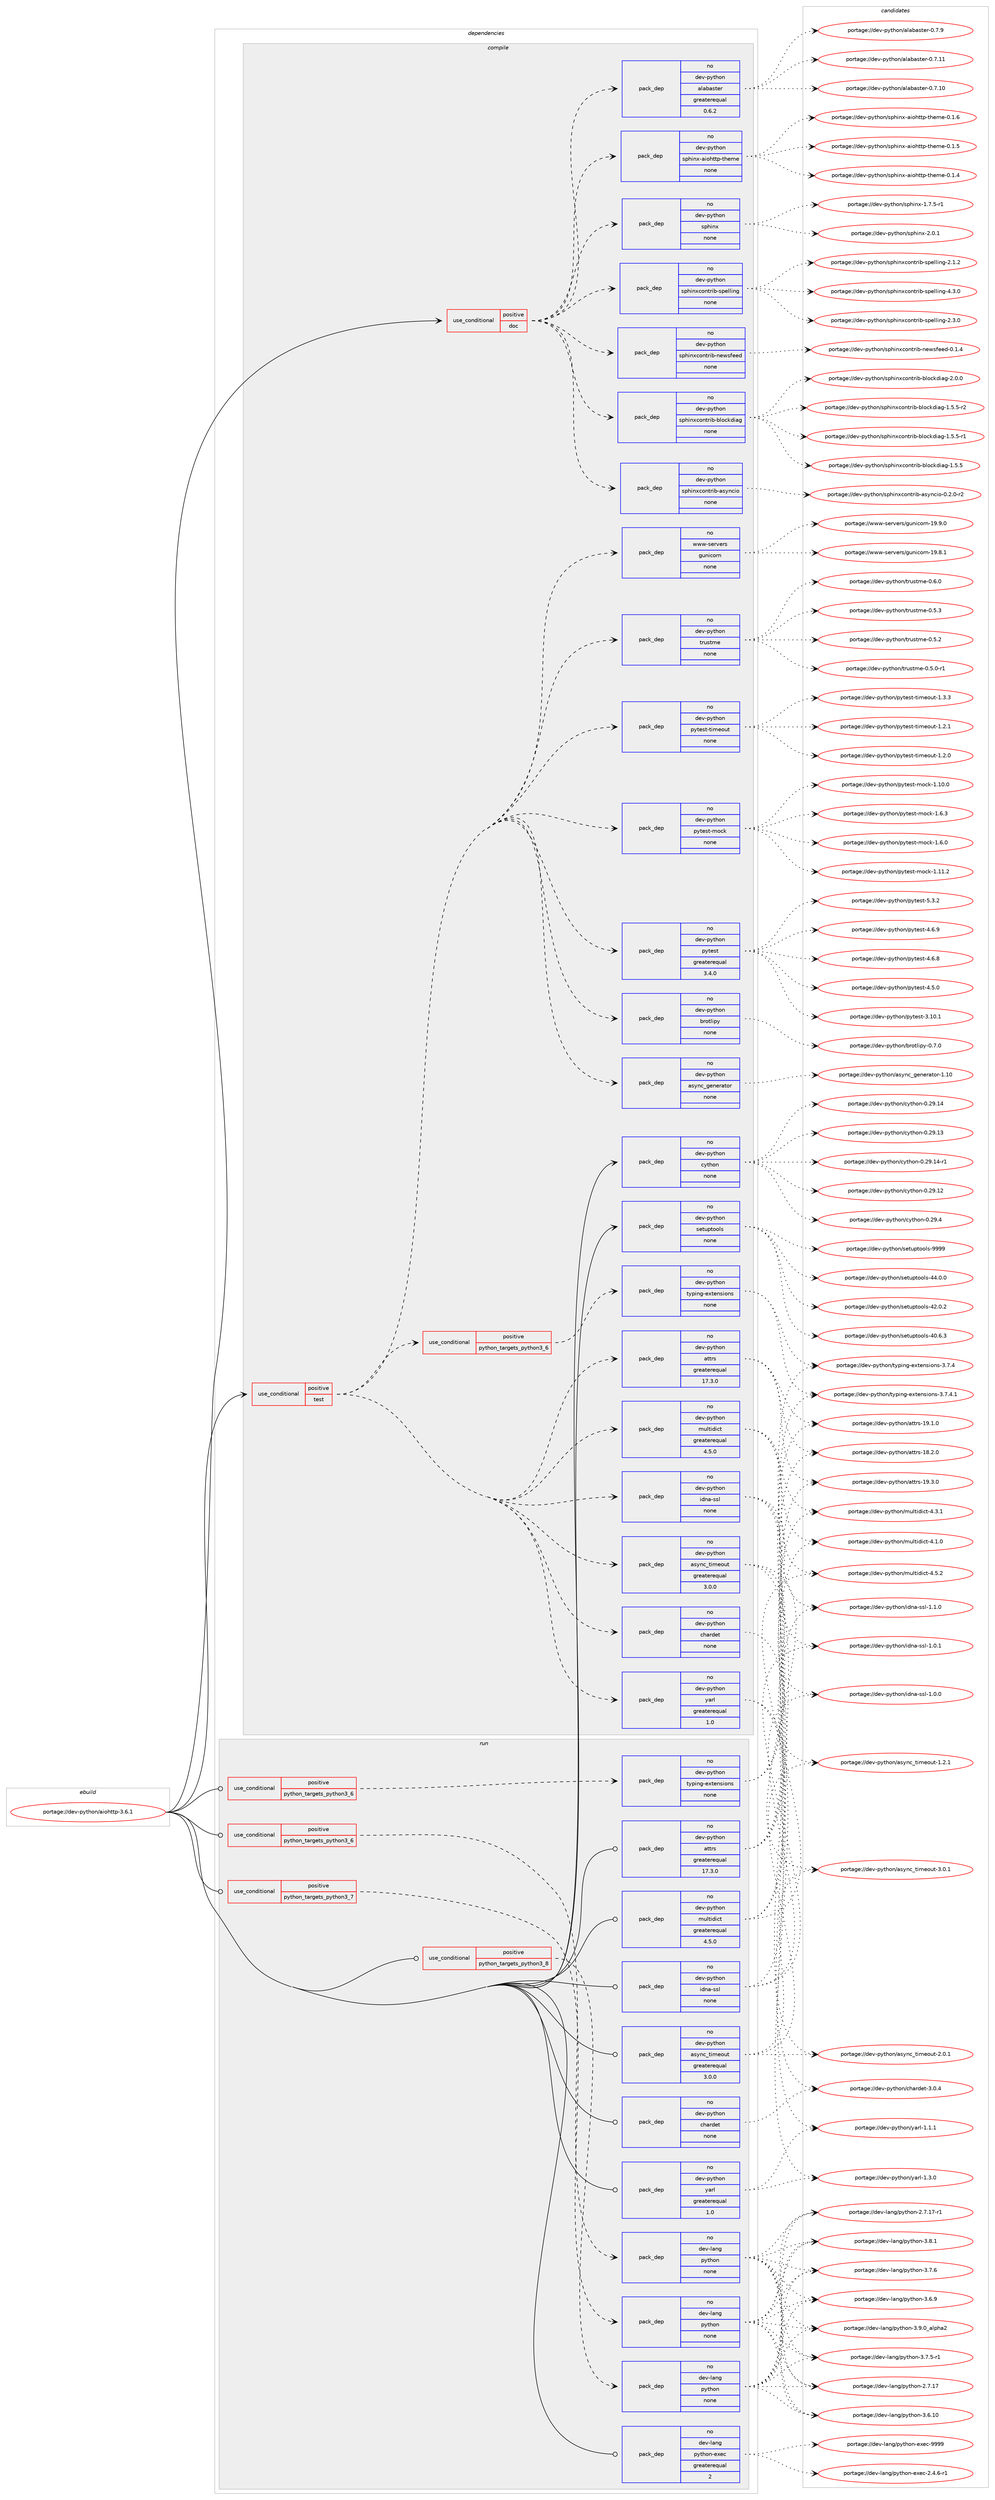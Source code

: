 digraph prolog {

# *************
# Graph options
# *************

newrank=true;
concentrate=true;
compound=true;
graph [rankdir=LR,fontname=Helvetica,fontsize=10,ranksep=1.5];#, ranksep=2.5, nodesep=0.2];
edge  [arrowhead=vee];
node  [fontname=Helvetica,fontsize=10];

# **********
# The ebuild
# **********

subgraph cluster_leftcol {
color=gray;
label=<<i>ebuild</i>>;
id [label="portage://dev-python/aiohttp-3.6.1", color=red, width=4, href="../dev-python/aiohttp-3.6.1.svg"];
}

# ****************
# The dependencies
# ****************

subgraph cluster_midcol {
color=gray;
label=<<i>dependencies</i>>;
subgraph cluster_compile {
fillcolor="#eeeeee";
style=filled;
label=<<i>compile</i>>;
subgraph cond119221 {
dependency472271 [label=<<TABLE BORDER="0" CELLBORDER="1" CELLSPACING="0" CELLPADDING="4"><TR><TD ROWSPAN="3" CELLPADDING="10">use_conditional</TD></TR><TR><TD>positive</TD></TR><TR><TD>doc</TD></TR></TABLE>>, shape=none, color=red];
subgraph pack348035 {
dependency472272 [label=<<TABLE BORDER="0" CELLBORDER="1" CELLSPACING="0" CELLPADDING="4" WIDTH="220"><TR><TD ROWSPAN="6" CELLPADDING="30">pack_dep</TD></TR><TR><TD WIDTH="110">no</TD></TR><TR><TD>dev-python</TD></TR><TR><TD>alabaster</TD></TR><TR><TD>greaterequal</TD></TR><TR><TD>0.6.2</TD></TR></TABLE>>, shape=none, color=blue];
}
dependency472271:e -> dependency472272:w [weight=20,style="dashed",arrowhead="vee"];
subgraph pack348036 {
dependency472273 [label=<<TABLE BORDER="0" CELLBORDER="1" CELLSPACING="0" CELLPADDING="4" WIDTH="220"><TR><TD ROWSPAN="6" CELLPADDING="30">pack_dep</TD></TR><TR><TD WIDTH="110">no</TD></TR><TR><TD>dev-python</TD></TR><TR><TD>sphinxcontrib-asyncio</TD></TR><TR><TD>none</TD></TR><TR><TD></TD></TR></TABLE>>, shape=none, color=blue];
}
dependency472271:e -> dependency472273:w [weight=20,style="dashed",arrowhead="vee"];
subgraph pack348037 {
dependency472274 [label=<<TABLE BORDER="0" CELLBORDER="1" CELLSPACING="0" CELLPADDING="4" WIDTH="220"><TR><TD ROWSPAN="6" CELLPADDING="30">pack_dep</TD></TR><TR><TD WIDTH="110">no</TD></TR><TR><TD>dev-python</TD></TR><TR><TD>sphinxcontrib-blockdiag</TD></TR><TR><TD>none</TD></TR><TR><TD></TD></TR></TABLE>>, shape=none, color=blue];
}
dependency472271:e -> dependency472274:w [weight=20,style="dashed",arrowhead="vee"];
subgraph pack348038 {
dependency472275 [label=<<TABLE BORDER="0" CELLBORDER="1" CELLSPACING="0" CELLPADDING="4" WIDTH="220"><TR><TD ROWSPAN="6" CELLPADDING="30">pack_dep</TD></TR><TR><TD WIDTH="110">no</TD></TR><TR><TD>dev-python</TD></TR><TR><TD>sphinxcontrib-newsfeed</TD></TR><TR><TD>none</TD></TR><TR><TD></TD></TR></TABLE>>, shape=none, color=blue];
}
dependency472271:e -> dependency472275:w [weight=20,style="dashed",arrowhead="vee"];
subgraph pack348039 {
dependency472276 [label=<<TABLE BORDER="0" CELLBORDER="1" CELLSPACING="0" CELLPADDING="4" WIDTH="220"><TR><TD ROWSPAN="6" CELLPADDING="30">pack_dep</TD></TR><TR><TD WIDTH="110">no</TD></TR><TR><TD>dev-python</TD></TR><TR><TD>sphinxcontrib-spelling</TD></TR><TR><TD>none</TD></TR><TR><TD></TD></TR></TABLE>>, shape=none, color=blue];
}
dependency472271:e -> dependency472276:w [weight=20,style="dashed",arrowhead="vee"];
subgraph pack348040 {
dependency472277 [label=<<TABLE BORDER="0" CELLBORDER="1" CELLSPACING="0" CELLPADDING="4" WIDTH="220"><TR><TD ROWSPAN="6" CELLPADDING="30">pack_dep</TD></TR><TR><TD WIDTH="110">no</TD></TR><TR><TD>dev-python</TD></TR><TR><TD>sphinx</TD></TR><TR><TD>none</TD></TR><TR><TD></TD></TR></TABLE>>, shape=none, color=blue];
}
dependency472271:e -> dependency472277:w [weight=20,style="dashed",arrowhead="vee"];
subgraph pack348041 {
dependency472278 [label=<<TABLE BORDER="0" CELLBORDER="1" CELLSPACING="0" CELLPADDING="4" WIDTH="220"><TR><TD ROWSPAN="6" CELLPADDING="30">pack_dep</TD></TR><TR><TD WIDTH="110">no</TD></TR><TR><TD>dev-python</TD></TR><TR><TD>sphinx-aiohttp-theme</TD></TR><TR><TD>none</TD></TR><TR><TD></TD></TR></TABLE>>, shape=none, color=blue];
}
dependency472271:e -> dependency472278:w [weight=20,style="dashed",arrowhead="vee"];
}
id:e -> dependency472271:w [weight=20,style="solid",arrowhead="vee"];
subgraph cond119222 {
dependency472279 [label=<<TABLE BORDER="0" CELLBORDER="1" CELLSPACING="0" CELLPADDING="4"><TR><TD ROWSPAN="3" CELLPADDING="10">use_conditional</TD></TR><TR><TD>positive</TD></TR><TR><TD>test</TD></TR></TABLE>>, shape=none, color=red];
subgraph pack348042 {
dependency472280 [label=<<TABLE BORDER="0" CELLBORDER="1" CELLSPACING="0" CELLPADDING="4" WIDTH="220"><TR><TD ROWSPAN="6" CELLPADDING="30">pack_dep</TD></TR><TR><TD WIDTH="110">no</TD></TR><TR><TD>dev-python</TD></TR><TR><TD>async_timeout</TD></TR><TR><TD>greaterequal</TD></TR><TR><TD>3.0.0</TD></TR></TABLE>>, shape=none, color=blue];
}
dependency472279:e -> dependency472280:w [weight=20,style="dashed",arrowhead="vee"];
subgraph pack348043 {
dependency472281 [label=<<TABLE BORDER="0" CELLBORDER="1" CELLSPACING="0" CELLPADDING="4" WIDTH="220"><TR><TD ROWSPAN="6" CELLPADDING="30">pack_dep</TD></TR><TR><TD WIDTH="110">no</TD></TR><TR><TD>dev-python</TD></TR><TR><TD>attrs</TD></TR><TR><TD>greaterequal</TD></TR><TR><TD>17.3.0</TD></TR></TABLE>>, shape=none, color=blue];
}
dependency472279:e -> dependency472281:w [weight=20,style="dashed",arrowhead="vee"];
subgraph pack348044 {
dependency472282 [label=<<TABLE BORDER="0" CELLBORDER="1" CELLSPACING="0" CELLPADDING="4" WIDTH="220"><TR><TD ROWSPAN="6" CELLPADDING="30">pack_dep</TD></TR><TR><TD WIDTH="110">no</TD></TR><TR><TD>dev-python</TD></TR><TR><TD>chardet</TD></TR><TR><TD>none</TD></TR><TR><TD></TD></TR></TABLE>>, shape=none, color=blue];
}
dependency472279:e -> dependency472282:w [weight=20,style="dashed",arrowhead="vee"];
subgraph pack348045 {
dependency472283 [label=<<TABLE BORDER="0" CELLBORDER="1" CELLSPACING="0" CELLPADDING="4" WIDTH="220"><TR><TD ROWSPAN="6" CELLPADDING="30">pack_dep</TD></TR><TR><TD WIDTH="110">no</TD></TR><TR><TD>dev-python</TD></TR><TR><TD>multidict</TD></TR><TR><TD>greaterequal</TD></TR><TR><TD>4.5.0</TD></TR></TABLE>>, shape=none, color=blue];
}
dependency472279:e -> dependency472283:w [weight=20,style="dashed",arrowhead="vee"];
subgraph pack348046 {
dependency472284 [label=<<TABLE BORDER="0" CELLBORDER="1" CELLSPACING="0" CELLPADDING="4" WIDTH="220"><TR><TD ROWSPAN="6" CELLPADDING="30">pack_dep</TD></TR><TR><TD WIDTH="110">no</TD></TR><TR><TD>dev-python</TD></TR><TR><TD>yarl</TD></TR><TR><TD>greaterequal</TD></TR><TR><TD>1.0</TD></TR></TABLE>>, shape=none, color=blue];
}
dependency472279:e -> dependency472284:w [weight=20,style="dashed",arrowhead="vee"];
subgraph pack348047 {
dependency472285 [label=<<TABLE BORDER="0" CELLBORDER="1" CELLSPACING="0" CELLPADDING="4" WIDTH="220"><TR><TD ROWSPAN="6" CELLPADDING="30">pack_dep</TD></TR><TR><TD WIDTH="110">no</TD></TR><TR><TD>dev-python</TD></TR><TR><TD>idna-ssl</TD></TR><TR><TD>none</TD></TR><TR><TD></TD></TR></TABLE>>, shape=none, color=blue];
}
dependency472279:e -> dependency472285:w [weight=20,style="dashed",arrowhead="vee"];
subgraph cond119223 {
dependency472286 [label=<<TABLE BORDER="0" CELLBORDER="1" CELLSPACING="0" CELLPADDING="4"><TR><TD ROWSPAN="3" CELLPADDING="10">use_conditional</TD></TR><TR><TD>positive</TD></TR><TR><TD>python_targets_python3_6</TD></TR></TABLE>>, shape=none, color=red];
subgraph pack348048 {
dependency472287 [label=<<TABLE BORDER="0" CELLBORDER="1" CELLSPACING="0" CELLPADDING="4" WIDTH="220"><TR><TD ROWSPAN="6" CELLPADDING="30">pack_dep</TD></TR><TR><TD WIDTH="110">no</TD></TR><TR><TD>dev-python</TD></TR><TR><TD>typing-extensions</TD></TR><TR><TD>none</TD></TR><TR><TD></TD></TR></TABLE>>, shape=none, color=blue];
}
dependency472286:e -> dependency472287:w [weight=20,style="dashed",arrowhead="vee"];
}
dependency472279:e -> dependency472286:w [weight=20,style="dashed",arrowhead="vee"];
subgraph pack348049 {
dependency472288 [label=<<TABLE BORDER="0" CELLBORDER="1" CELLSPACING="0" CELLPADDING="4" WIDTH="220"><TR><TD ROWSPAN="6" CELLPADDING="30">pack_dep</TD></TR><TR><TD WIDTH="110">no</TD></TR><TR><TD>dev-python</TD></TR><TR><TD>async_generator</TD></TR><TR><TD>none</TD></TR><TR><TD></TD></TR></TABLE>>, shape=none, color=blue];
}
dependency472279:e -> dependency472288:w [weight=20,style="dashed",arrowhead="vee"];
subgraph pack348050 {
dependency472289 [label=<<TABLE BORDER="0" CELLBORDER="1" CELLSPACING="0" CELLPADDING="4" WIDTH="220"><TR><TD ROWSPAN="6" CELLPADDING="30">pack_dep</TD></TR><TR><TD WIDTH="110">no</TD></TR><TR><TD>dev-python</TD></TR><TR><TD>brotlipy</TD></TR><TR><TD>none</TD></TR><TR><TD></TD></TR></TABLE>>, shape=none, color=blue];
}
dependency472279:e -> dependency472289:w [weight=20,style="dashed",arrowhead="vee"];
subgraph pack348051 {
dependency472290 [label=<<TABLE BORDER="0" CELLBORDER="1" CELLSPACING="0" CELLPADDING="4" WIDTH="220"><TR><TD ROWSPAN="6" CELLPADDING="30">pack_dep</TD></TR><TR><TD WIDTH="110">no</TD></TR><TR><TD>dev-python</TD></TR><TR><TD>pytest</TD></TR><TR><TD>greaterequal</TD></TR><TR><TD>3.4.0</TD></TR></TABLE>>, shape=none, color=blue];
}
dependency472279:e -> dependency472290:w [weight=20,style="dashed",arrowhead="vee"];
subgraph pack348052 {
dependency472291 [label=<<TABLE BORDER="0" CELLBORDER="1" CELLSPACING="0" CELLPADDING="4" WIDTH="220"><TR><TD ROWSPAN="6" CELLPADDING="30">pack_dep</TD></TR><TR><TD WIDTH="110">no</TD></TR><TR><TD>dev-python</TD></TR><TR><TD>pytest-mock</TD></TR><TR><TD>none</TD></TR><TR><TD></TD></TR></TABLE>>, shape=none, color=blue];
}
dependency472279:e -> dependency472291:w [weight=20,style="dashed",arrowhead="vee"];
subgraph pack348053 {
dependency472292 [label=<<TABLE BORDER="0" CELLBORDER="1" CELLSPACING="0" CELLPADDING="4" WIDTH="220"><TR><TD ROWSPAN="6" CELLPADDING="30">pack_dep</TD></TR><TR><TD WIDTH="110">no</TD></TR><TR><TD>dev-python</TD></TR><TR><TD>pytest-timeout</TD></TR><TR><TD>none</TD></TR><TR><TD></TD></TR></TABLE>>, shape=none, color=blue];
}
dependency472279:e -> dependency472292:w [weight=20,style="dashed",arrowhead="vee"];
subgraph pack348054 {
dependency472293 [label=<<TABLE BORDER="0" CELLBORDER="1" CELLSPACING="0" CELLPADDING="4" WIDTH="220"><TR><TD ROWSPAN="6" CELLPADDING="30">pack_dep</TD></TR><TR><TD WIDTH="110">no</TD></TR><TR><TD>dev-python</TD></TR><TR><TD>trustme</TD></TR><TR><TD>none</TD></TR><TR><TD></TD></TR></TABLE>>, shape=none, color=blue];
}
dependency472279:e -> dependency472293:w [weight=20,style="dashed",arrowhead="vee"];
subgraph pack348055 {
dependency472294 [label=<<TABLE BORDER="0" CELLBORDER="1" CELLSPACING="0" CELLPADDING="4" WIDTH="220"><TR><TD ROWSPAN="6" CELLPADDING="30">pack_dep</TD></TR><TR><TD WIDTH="110">no</TD></TR><TR><TD>www-servers</TD></TR><TR><TD>gunicorn</TD></TR><TR><TD>none</TD></TR><TR><TD></TD></TR></TABLE>>, shape=none, color=blue];
}
dependency472279:e -> dependency472294:w [weight=20,style="dashed",arrowhead="vee"];
}
id:e -> dependency472279:w [weight=20,style="solid",arrowhead="vee"];
subgraph pack348056 {
dependency472295 [label=<<TABLE BORDER="0" CELLBORDER="1" CELLSPACING="0" CELLPADDING="4" WIDTH="220"><TR><TD ROWSPAN="6" CELLPADDING="30">pack_dep</TD></TR><TR><TD WIDTH="110">no</TD></TR><TR><TD>dev-python</TD></TR><TR><TD>cython</TD></TR><TR><TD>none</TD></TR><TR><TD></TD></TR></TABLE>>, shape=none, color=blue];
}
id:e -> dependency472295:w [weight=20,style="solid",arrowhead="vee"];
subgraph pack348057 {
dependency472296 [label=<<TABLE BORDER="0" CELLBORDER="1" CELLSPACING="0" CELLPADDING="4" WIDTH="220"><TR><TD ROWSPAN="6" CELLPADDING="30">pack_dep</TD></TR><TR><TD WIDTH="110">no</TD></TR><TR><TD>dev-python</TD></TR><TR><TD>setuptools</TD></TR><TR><TD>none</TD></TR><TR><TD></TD></TR></TABLE>>, shape=none, color=blue];
}
id:e -> dependency472296:w [weight=20,style="solid",arrowhead="vee"];
}
subgraph cluster_compileandrun {
fillcolor="#eeeeee";
style=filled;
label=<<i>compile and run</i>>;
}
subgraph cluster_run {
fillcolor="#eeeeee";
style=filled;
label=<<i>run</i>>;
subgraph cond119224 {
dependency472297 [label=<<TABLE BORDER="0" CELLBORDER="1" CELLSPACING="0" CELLPADDING="4"><TR><TD ROWSPAN="3" CELLPADDING="10">use_conditional</TD></TR><TR><TD>positive</TD></TR><TR><TD>python_targets_python3_6</TD></TR></TABLE>>, shape=none, color=red];
subgraph pack348058 {
dependency472298 [label=<<TABLE BORDER="0" CELLBORDER="1" CELLSPACING="0" CELLPADDING="4" WIDTH="220"><TR><TD ROWSPAN="6" CELLPADDING="30">pack_dep</TD></TR><TR><TD WIDTH="110">no</TD></TR><TR><TD>dev-lang</TD></TR><TR><TD>python</TD></TR><TR><TD>none</TD></TR><TR><TD></TD></TR></TABLE>>, shape=none, color=blue];
}
dependency472297:e -> dependency472298:w [weight=20,style="dashed",arrowhead="vee"];
}
id:e -> dependency472297:w [weight=20,style="solid",arrowhead="odot"];
subgraph cond119225 {
dependency472299 [label=<<TABLE BORDER="0" CELLBORDER="1" CELLSPACING="0" CELLPADDING="4"><TR><TD ROWSPAN="3" CELLPADDING="10">use_conditional</TD></TR><TR><TD>positive</TD></TR><TR><TD>python_targets_python3_6</TD></TR></TABLE>>, shape=none, color=red];
subgraph pack348059 {
dependency472300 [label=<<TABLE BORDER="0" CELLBORDER="1" CELLSPACING="0" CELLPADDING="4" WIDTH="220"><TR><TD ROWSPAN="6" CELLPADDING="30">pack_dep</TD></TR><TR><TD WIDTH="110">no</TD></TR><TR><TD>dev-python</TD></TR><TR><TD>typing-extensions</TD></TR><TR><TD>none</TD></TR><TR><TD></TD></TR></TABLE>>, shape=none, color=blue];
}
dependency472299:e -> dependency472300:w [weight=20,style="dashed",arrowhead="vee"];
}
id:e -> dependency472299:w [weight=20,style="solid",arrowhead="odot"];
subgraph cond119226 {
dependency472301 [label=<<TABLE BORDER="0" CELLBORDER="1" CELLSPACING="0" CELLPADDING="4"><TR><TD ROWSPAN="3" CELLPADDING="10">use_conditional</TD></TR><TR><TD>positive</TD></TR><TR><TD>python_targets_python3_7</TD></TR></TABLE>>, shape=none, color=red];
subgraph pack348060 {
dependency472302 [label=<<TABLE BORDER="0" CELLBORDER="1" CELLSPACING="0" CELLPADDING="4" WIDTH="220"><TR><TD ROWSPAN="6" CELLPADDING="30">pack_dep</TD></TR><TR><TD WIDTH="110">no</TD></TR><TR><TD>dev-lang</TD></TR><TR><TD>python</TD></TR><TR><TD>none</TD></TR><TR><TD></TD></TR></TABLE>>, shape=none, color=blue];
}
dependency472301:e -> dependency472302:w [weight=20,style="dashed",arrowhead="vee"];
}
id:e -> dependency472301:w [weight=20,style="solid",arrowhead="odot"];
subgraph cond119227 {
dependency472303 [label=<<TABLE BORDER="0" CELLBORDER="1" CELLSPACING="0" CELLPADDING="4"><TR><TD ROWSPAN="3" CELLPADDING="10">use_conditional</TD></TR><TR><TD>positive</TD></TR><TR><TD>python_targets_python3_8</TD></TR></TABLE>>, shape=none, color=red];
subgraph pack348061 {
dependency472304 [label=<<TABLE BORDER="0" CELLBORDER="1" CELLSPACING="0" CELLPADDING="4" WIDTH="220"><TR><TD ROWSPAN="6" CELLPADDING="30">pack_dep</TD></TR><TR><TD WIDTH="110">no</TD></TR><TR><TD>dev-lang</TD></TR><TR><TD>python</TD></TR><TR><TD>none</TD></TR><TR><TD></TD></TR></TABLE>>, shape=none, color=blue];
}
dependency472303:e -> dependency472304:w [weight=20,style="dashed",arrowhead="vee"];
}
id:e -> dependency472303:w [weight=20,style="solid",arrowhead="odot"];
subgraph pack348062 {
dependency472305 [label=<<TABLE BORDER="0" CELLBORDER="1" CELLSPACING="0" CELLPADDING="4" WIDTH="220"><TR><TD ROWSPAN="6" CELLPADDING="30">pack_dep</TD></TR><TR><TD WIDTH="110">no</TD></TR><TR><TD>dev-lang</TD></TR><TR><TD>python-exec</TD></TR><TR><TD>greaterequal</TD></TR><TR><TD>2</TD></TR></TABLE>>, shape=none, color=blue];
}
id:e -> dependency472305:w [weight=20,style="solid",arrowhead="odot"];
subgraph pack348063 {
dependency472306 [label=<<TABLE BORDER="0" CELLBORDER="1" CELLSPACING="0" CELLPADDING="4" WIDTH="220"><TR><TD ROWSPAN="6" CELLPADDING="30">pack_dep</TD></TR><TR><TD WIDTH="110">no</TD></TR><TR><TD>dev-python</TD></TR><TR><TD>async_timeout</TD></TR><TR><TD>greaterequal</TD></TR><TR><TD>3.0.0</TD></TR></TABLE>>, shape=none, color=blue];
}
id:e -> dependency472306:w [weight=20,style="solid",arrowhead="odot"];
subgraph pack348064 {
dependency472307 [label=<<TABLE BORDER="0" CELLBORDER="1" CELLSPACING="0" CELLPADDING="4" WIDTH="220"><TR><TD ROWSPAN="6" CELLPADDING="30">pack_dep</TD></TR><TR><TD WIDTH="110">no</TD></TR><TR><TD>dev-python</TD></TR><TR><TD>attrs</TD></TR><TR><TD>greaterequal</TD></TR><TR><TD>17.3.0</TD></TR></TABLE>>, shape=none, color=blue];
}
id:e -> dependency472307:w [weight=20,style="solid",arrowhead="odot"];
subgraph pack348065 {
dependency472308 [label=<<TABLE BORDER="0" CELLBORDER="1" CELLSPACING="0" CELLPADDING="4" WIDTH="220"><TR><TD ROWSPAN="6" CELLPADDING="30">pack_dep</TD></TR><TR><TD WIDTH="110">no</TD></TR><TR><TD>dev-python</TD></TR><TR><TD>chardet</TD></TR><TR><TD>none</TD></TR><TR><TD></TD></TR></TABLE>>, shape=none, color=blue];
}
id:e -> dependency472308:w [weight=20,style="solid",arrowhead="odot"];
subgraph pack348066 {
dependency472309 [label=<<TABLE BORDER="0" CELLBORDER="1" CELLSPACING="0" CELLPADDING="4" WIDTH="220"><TR><TD ROWSPAN="6" CELLPADDING="30">pack_dep</TD></TR><TR><TD WIDTH="110">no</TD></TR><TR><TD>dev-python</TD></TR><TR><TD>idna-ssl</TD></TR><TR><TD>none</TD></TR><TR><TD></TD></TR></TABLE>>, shape=none, color=blue];
}
id:e -> dependency472309:w [weight=20,style="solid",arrowhead="odot"];
subgraph pack348067 {
dependency472310 [label=<<TABLE BORDER="0" CELLBORDER="1" CELLSPACING="0" CELLPADDING="4" WIDTH="220"><TR><TD ROWSPAN="6" CELLPADDING="30">pack_dep</TD></TR><TR><TD WIDTH="110">no</TD></TR><TR><TD>dev-python</TD></TR><TR><TD>multidict</TD></TR><TR><TD>greaterequal</TD></TR><TR><TD>4.5.0</TD></TR></TABLE>>, shape=none, color=blue];
}
id:e -> dependency472310:w [weight=20,style="solid",arrowhead="odot"];
subgraph pack348068 {
dependency472311 [label=<<TABLE BORDER="0" CELLBORDER="1" CELLSPACING="0" CELLPADDING="4" WIDTH="220"><TR><TD ROWSPAN="6" CELLPADDING="30">pack_dep</TD></TR><TR><TD WIDTH="110">no</TD></TR><TR><TD>dev-python</TD></TR><TR><TD>yarl</TD></TR><TR><TD>greaterequal</TD></TR><TR><TD>1.0</TD></TR></TABLE>>, shape=none, color=blue];
}
id:e -> dependency472311:w [weight=20,style="solid",arrowhead="odot"];
}
}

# **************
# The candidates
# **************

subgraph cluster_choices {
rank=same;
color=gray;
label=<<i>candidates</i>>;

subgraph choice348035 {
color=black;
nodesep=1;
choice100101118451121211161041111104797108979897115116101114454846554657 [label="portage://dev-python/alabaster-0.7.9", color=red, width=4,href="../dev-python/alabaster-0.7.9.svg"];
choice10010111845112121116104111110479710897989711511610111445484655464949 [label="portage://dev-python/alabaster-0.7.11", color=red, width=4,href="../dev-python/alabaster-0.7.11.svg"];
choice10010111845112121116104111110479710897989711511610111445484655464948 [label="portage://dev-python/alabaster-0.7.10", color=red, width=4,href="../dev-python/alabaster-0.7.10.svg"];
dependency472272:e -> choice100101118451121211161041111104797108979897115116101114454846554657:w [style=dotted,weight="100"];
dependency472272:e -> choice10010111845112121116104111110479710897989711511610111445484655464949:w [style=dotted,weight="100"];
dependency472272:e -> choice10010111845112121116104111110479710897989711511610111445484655464948:w [style=dotted,weight="100"];
}
subgraph choice348036 {
color=black;
nodesep=1;
choice100101118451121211161041111104711511210410511012099111110116114105984597115121110991051114548465046484511450 [label="portage://dev-python/sphinxcontrib-asyncio-0.2.0-r2", color=red, width=4,href="../dev-python/sphinxcontrib-asyncio-0.2.0-r2.svg"];
dependency472273:e -> choice100101118451121211161041111104711511210410511012099111110116114105984597115121110991051114548465046484511450:w [style=dotted,weight="100"];
}
subgraph choice348037 {
color=black;
nodesep=1;
choice1001011184511212111610411111047115112104105110120991111101161141059845981081119910710010597103455046484648 [label="portage://dev-python/sphinxcontrib-blockdiag-2.0.0", color=red, width=4,href="../dev-python/sphinxcontrib-blockdiag-2.0.0.svg"];
choice10010111845112121116104111110471151121041051101209911111011611410598459810811199107100105971034549465346534511450 [label="portage://dev-python/sphinxcontrib-blockdiag-1.5.5-r2", color=red, width=4,href="../dev-python/sphinxcontrib-blockdiag-1.5.5-r2.svg"];
choice10010111845112121116104111110471151121041051101209911111011611410598459810811199107100105971034549465346534511449 [label="portage://dev-python/sphinxcontrib-blockdiag-1.5.5-r1", color=red, width=4,href="../dev-python/sphinxcontrib-blockdiag-1.5.5-r1.svg"];
choice1001011184511212111610411111047115112104105110120991111101161141059845981081119910710010597103454946534653 [label="portage://dev-python/sphinxcontrib-blockdiag-1.5.5", color=red, width=4,href="../dev-python/sphinxcontrib-blockdiag-1.5.5.svg"];
dependency472274:e -> choice1001011184511212111610411111047115112104105110120991111101161141059845981081119910710010597103455046484648:w [style=dotted,weight="100"];
dependency472274:e -> choice10010111845112121116104111110471151121041051101209911111011611410598459810811199107100105971034549465346534511450:w [style=dotted,weight="100"];
dependency472274:e -> choice10010111845112121116104111110471151121041051101209911111011611410598459810811199107100105971034549465346534511449:w [style=dotted,weight="100"];
dependency472274:e -> choice1001011184511212111610411111047115112104105110120991111101161141059845981081119910710010597103454946534653:w [style=dotted,weight="100"];
}
subgraph choice348038 {
color=black;
nodesep=1;
choice1001011184511212111610411111047115112104105110120991111101161141059845110101119115102101101100454846494652 [label="portage://dev-python/sphinxcontrib-newsfeed-0.1.4", color=red, width=4,href="../dev-python/sphinxcontrib-newsfeed-0.1.4.svg"];
dependency472275:e -> choice1001011184511212111610411111047115112104105110120991111101161141059845110101119115102101101100454846494652:w [style=dotted,weight="100"];
}
subgraph choice348039 {
color=black;
nodesep=1;
choice1001011184511212111610411111047115112104105110120991111101161141059845115112101108108105110103455246514648 [label="portage://dev-python/sphinxcontrib-spelling-4.3.0", color=red, width=4,href="../dev-python/sphinxcontrib-spelling-4.3.0.svg"];
choice1001011184511212111610411111047115112104105110120991111101161141059845115112101108108105110103455046514648 [label="portage://dev-python/sphinxcontrib-spelling-2.3.0", color=red, width=4,href="../dev-python/sphinxcontrib-spelling-2.3.0.svg"];
choice1001011184511212111610411111047115112104105110120991111101161141059845115112101108108105110103455046494650 [label="portage://dev-python/sphinxcontrib-spelling-2.1.2", color=red, width=4,href="../dev-python/sphinxcontrib-spelling-2.1.2.svg"];
dependency472276:e -> choice1001011184511212111610411111047115112104105110120991111101161141059845115112101108108105110103455246514648:w [style=dotted,weight="100"];
dependency472276:e -> choice1001011184511212111610411111047115112104105110120991111101161141059845115112101108108105110103455046514648:w [style=dotted,weight="100"];
dependency472276:e -> choice1001011184511212111610411111047115112104105110120991111101161141059845115112101108108105110103455046494650:w [style=dotted,weight="100"];
}
subgraph choice348040 {
color=black;
nodesep=1;
choice1001011184511212111610411111047115112104105110120455046484649 [label="portage://dev-python/sphinx-2.0.1", color=red, width=4,href="../dev-python/sphinx-2.0.1.svg"];
choice10010111845112121116104111110471151121041051101204549465546534511449 [label="portage://dev-python/sphinx-1.7.5-r1", color=red, width=4,href="../dev-python/sphinx-1.7.5-r1.svg"];
dependency472277:e -> choice1001011184511212111610411111047115112104105110120455046484649:w [style=dotted,weight="100"];
dependency472277:e -> choice10010111845112121116104111110471151121041051101204549465546534511449:w [style=dotted,weight="100"];
}
subgraph choice348041 {
color=black;
nodesep=1;
choice1001011184511212111610411111047115112104105110120459710511110411611611245116104101109101454846494654 [label="portage://dev-python/sphinx-aiohttp-theme-0.1.6", color=red, width=4,href="../dev-python/sphinx-aiohttp-theme-0.1.6.svg"];
choice1001011184511212111610411111047115112104105110120459710511110411611611245116104101109101454846494653 [label="portage://dev-python/sphinx-aiohttp-theme-0.1.5", color=red, width=4,href="../dev-python/sphinx-aiohttp-theme-0.1.5.svg"];
choice1001011184511212111610411111047115112104105110120459710511110411611611245116104101109101454846494652 [label="portage://dev-python/sphinx-aiohttp-theme-0.1.4", color=red, width=4,href="../dev-python/sphinx-aiohttp-theme-0.1.4.svg"];
dependency472278:e -> choice1001011184511212111610411111047115112104105110120459710511110411611611245116104101109101454846494654:w [style=dotted,weight="100"];
dependency472278:e -> choice1001011184511212111610411111047115112104105110120459710511110411611611245116104101109101454846494653:w [style=dotted,weight="100"];
dependency472278:e -> choice1001011184511212111610411111047115112104105110120459710511110411611611245116104101109101454846494652:w [style=dotted,weight="100"];
}
subgraph choice348042 {
color=black;
nodesep=1;
choice1001011184511212111610411111047971151211109995116105109101111117116455146484649 [label="portage://dev-python/async_timeout-3.0.1", color=red, width=4,href="../dev-python/async_timeout-3.0.1.svg"];
choice1001011184511212111610411111047971151211109995116105109101111117116455046484649 [label="portage://dev-python/async_timeout-2.0.1", color=red, width=4,href="../dev-python/async_timeout-2.0.1.svg"];
choice1001011184511212111610411111047971151211109995116105109101111117116454946504649 [label="portage://dev-python/async_timeout-1.2.1", color=red, width=4,href="../dev-python/async_timeout-1.2.1.svg"];
dependency472280:e -> choice1001011184511212111610411111047971151211109995116105109101111117116455146484649:w [style=dotted,weight="100"];
dependency472280:e -> choice1001011184511212111610411111047971151211109995116105109101111117116455046484649:w [style=dotted,weight="100"];
dependency472280:e -> choice1001011184511212111610411111047971151211109995116105109101111117116454946504649:w [style=dotted,weight="100"];
}
subgraph choice348043 {
color=black;
nodesep=1;
choice10010111845112121116104111110479711611611411545495746514648 [label="portage://dev-python/attrs-19.3.0", color=red, width=4,href="../dev-python/attrs-19.3.0.svg"];
choice10010111845112121116104111110479711611611411545495746494648 [label="portage://dev-python/attrs-19.1.0", color=red, width=4,href="../dev-python/attrs-19.1.0.svg"];
choice10010111845112121116104111110479711611611411545495646504648 [label="portage://dev-python/attrs-18.2.0", color=red, width=4,href="../dev-python/attrs-18.2.0.svg"];
dependency472281:e -> choice10010111845112121116104111110479711611611411545495746514648:w [style=dotted,weight="100"];
dependency472281:e -> choice10010111845112121116104111110479711611611411545495746494648:w [style=dotted,weight="100"];
dependency472281:e -> choice10010111845112121116104111110479711611611411545495646504648:w [style=dotted,weight="100"];
}
subgraph choice348044 {
color=black;
nodesep=1;
choice10010111845112121116104111110479910497114100101116455146484652 [label="portage://dev-python/chardet-3.0.4", color=red, width=4,href="../dev-python/chardet-3.0.4.svg"];
dependency472282:e -> choice10010111845112121116104111110479910497114100101116455146484652:w [style=dotted,weight="100"];
}
subgraph choice348045 {
color=black;
nodesep=1;
choice100101118451121211161041111104710911710811610510010599116455246534650 [label="portage://dev-python/multidict-4.5.2", color=red, width=4,href="../dev-python/multidict-4.5.2.svg"];
choice100101118451121211161041111104710911710811610510010599116455246514649 [label="portage://dev-python/multidict-4.3.1", color=red, width=4,href="../dev-python/multidict-4.3.1.svg"];
choice100101118451121211161041111104710911710811610510010599116455246494648 [label="portage://dev-python/multidict-4.1.0", color=red, width=4,href="../dev-python/multidict-4.1.0.svg"];
dependency472283:e -> choice100101118451121211161041111104710911710811610510010599116455246534650:w [style=dotted,weight="100"];
dependency472283:e -> choice100101118451121211161041111104710911710811610510010599116455246514649:w [style=dotted,weight="100"];
dependency472283:e -> choice100101118451121211161041111104710911710811610510010599116455246494648:w [style=dotted,weight="100"];
}
subgraph choice348046 {
color=black;
nodesep=1;
choice100101118451121211161041111104712197114108454946514648 [label="portage://dev-python/yarl-1.3.0", color=red, width=4,href="../dev-python/yarl-1.3.0.svg"];
choice100101118451121211161041111104712197114108454946494649 [label="portage://dev-python/yarl-1.1.1", color=red, width=4,href="../dev-python/yarl-1.1.1.svg"];
dependency472284:e -> choice100101118451121211161041111104712197114108454946514648:w [style=dotted,weight="100"];
dependency472284:e -> choice100101118451121211161041111104712197114108454946494649:w [style=dotted,weight="100"];
}
subgraph choice348047 {
color=black;
nodesep=1;
choice10010111845112121116104111110471051001109745115115108454946494648 [label="portage://dev-python/idna-ssl-1.1.0", color=red, width=4,href="../dev-python/idna-ssl-1.1.0.svg"];
choice10010111845112121116104111110471051001109745115115108454946484649 [label="portage://dev-python/idna-ssl-1.0.1", color=red, width=4,href="../dev-python/idna-ssl-1.0.1.svg"];
choice10010111845112121116104111110471051001109745115115108454946484648 [label="portage://dev-python/idna-ssl-1.0.0", color=red, width=4,href="../dev-python/idna-ssl-1.0.0.svg"];
dependency472285:e -> choice10010111845112121116104111110471051001109745115115108454946494648:w [style=dotted,weight="100"];
dependency472285:e -> choice10010111845112121116104111110471051001109745115115108454946484649:w [style=dotted,weight="100"];
dependency472285:e -> choice10010111845112121116104111110471051001109745115115108454946484648:w [style=dotted,weight="100"];
}
subgraph choice348048 {
color=black;
nodesep=1;
choice1001011184511212111610411111047116121112105110103451011201161011101151051111101154551465546524649 [label="portage://dev-python/typing-extensions-3.7.4.1", color=red, width=4,href="../dev-python/typing-extensions-3.7.4.1.svg"];
choice100101118451121211161041111104711612111210511010345101120116101110115105111110115455146554652 [label="portage://dev-python/typing-extensions-3.7.4", color=red, width=4,href="../dev-python/typing-extensions-3.7.4.svg"];
dependency472287:e -> choice1001011184511212111610411111047116121112105110103451011201161011101151051111101154551465546524649:w [style=dotted,weight="100"];
dependency472287:e -> choice100101118451121211161041111104711612111210511010345101120116101110115105111110115455146554652:w [style=dotted,weight="100"];
}
subgraph choice348049 {
color=black;
nodesep=1;
choice1001011184511212111610411111047971151211109995103101110101114971161111144549464948 [label="portage://dev-python/async_generator-1.10", color=red, width=4,href="../dev-python/async_generator-1.10.svg"];
dependency472288:e -> choice1001011184511212111610411111047971151211109995103101110101114971161111144549464948:w [style=dotted,weight="100"];
}
subgraph choice348050 {
color=black;
nodesep=1;
choice100101118451121211161041111104798114111116108105112121454846554648 [label="portage://dev-python/brotlipy-0.7.0", color=red, width=4,href="../dev-python/brotlipy-0.7.0.svg"];
dependency472289:e -> choice100101118451121211161041111104798114111116108105112121454846554648:w [style=dotted,weight="100"];
}
subgraph choice348051 {
color=black;
nodesep=1;
choice1001011184511212111610411111047112121116101115116455346514650 [label="portage://dev-python/pytest-5.3.2", color=red, width=4,href="../dev-python/pytest-5.3.2.svg"];
choice1001011184511212111610411111047112121116101115116455246544657 [label="portage://dev-python/pytest-4.6.9", color=red, width=4,href="../dev-python/pytest-4.6.9.svg"];
choice1001011184511212111610411111047112121116101115116455246544656 [label="portage://dev-python/pytest-4.6.8", color=red, width=4,href="../dev-python/pytest-4.6.8.svg"];
choice1001011184511212111610411111047112121116101115116455246534648 [label="portage://dev-python/pytest-4.5.0", color=red, width=4,href="../dev-python/pytest-4.5.0.svg"];
choice100101118451121211161041111104711212111610111511645514649484649 [label="portage://dev-python/pytest-3.10.1", color=red, width=4,href="../dev-python/pytest-3.10.1.svg"];
dependency472290:e -> choice1001011184511212111610411111047112121116101115116455346514650:w [style=dotted,weight="100"];
dependency472290:e -> choice1001011184511212111610411111047112121116101115116455246544657:w [style=dotted,weight="100"];
dependency472290:e -> choice1001011184511212111610411111047112121116101115116455246544656:w [style=dotted,weight="100"];
dependency472290:e -> choice1001011184511212111610411111047112121116101115116455246534648:w [style=dotted,weight="100"];
dependency472290:e -> choice100101118451121211161041111104711212111610111511645514649484649:w [style=dotted,weight="100"];
}
subgraph choice348052 {
color=black;
nodesep=1;
choice10010111845112121116104111110471121211161011151164510911199107454946544651 [label="portage://dev-python/pytest-mock-1.6.3", color=red, width=4,href="../dev-python/pytest-mock-1.6.3.svg"];
choice10010111845112121116104111110471121211161011151164510911199107454946544648 [label="portage://dev-python/pytest-mock-1.6.0", color=red, width=4,href="../dev-python/pytest-mock-1.6.0.svg"];
choice1001011184511212111610411111047112121116101115116451091119910745494649494650 [label="portage://dev-python/pytest-mock-1.11.2", color=red, width=4,href="../dev-python/pytest-mock-1.11.2.svg"];
choice1001011184511212111610411111047112121116101115116451091119910745494649484648 [label="portage://dev-python/pytest-mock-1.10.0", color=red, width=4,href="../dev-python/pytest-mock-1.10.0.svg"];
dependency472291:e -> choice10010111845112121116104111110471121211161011151164510911199107454946544651:w [style=dotted,weight="100"];
dependency472291:e -> choice10010111845112121116104111110471121211161011151164510911199107454946544648:w [style=dotted,weight="100"];
dependency472291:e -> choice1001011184511212111610411111047112121116101115116451091119910745494649494650:w [style=dotted,weight="100"];
dependency472291:e -> choice1001011184511212111610411111047112121116101115116451091119910745494649484648:w [style=dotted,weight="100"];
}
subgraph choice348053 {
color=black;
nodesep=1;
choice100101118451121211161041111104711212111610111511645116105109101111117116454946514651 [label="portage://dev-python/pytest-timeout-1.3.3", color=red, width=4,href="../dev-python/pytest-timeout-1.3.3.svg"];
choice100101118451121211161041111104711212111610111511645116105109101111117116454946504649 [label="portage://dev-python/pytest-timeout-1.2.1", color=red, width=4,href="../dev-python/pytest-timeout-1.2.1.svg"];
choice100101118451121211161041111104711212111610111511645116105109101111117116454946504648 [label="portage://dev-python/pytest-timeout-1.2.0", color=red, width=4,href="../dev-python/pytest-timeout-1.2.0.svg"];
dependency472292:e -> choice100101118451121211161041111104711212111610111511645116105109101111117116454946514651:w [style=dotted,weight="100"];
dependency472292:e -> choice100101118451121211161041111104711212111610111511645116105109101111117116454946504649:w [style=dotted,weight="100"];
dependency472292:e -> choice100101118451121211161041111104711212111610111511645116105109101111117116454946504648:w [style=dotted,weight="100"];
}
subgraph choice348054 {
color=black;
nodesep=1;
choice1001011184511212111610411111047116114117115116109101454846544648 [label="portage://dev-python/trustme-0.6.0", color=red, width=4,href="../dev-python/trustme-0.6.0.svg"];
choice1001011184511212111610411111047116114117115116109101454846534651 [label="portage://dev-python/trustme-0.5.3", color=red, width=4,href="../dev-python/trustme-0.5.3.svg"];
choice1001011184511212111610411111047116114117115116109101454846534650 [label="portage://dev-python/trustme-0.5.2", color=red, width=4,href="../dev-python/trustme-0.5.2.svg"];
choice10010111845112121116104111110471161141171151161091014548465346484511449 [label="portage://dev-python/trustme-0.5.0-r1", color=red, width=4,href="../dev-python/trustme-0.5.0-r1.svg"];
dependency472293:e -> choice1001011184511212111610411111047116114117115116109101454846544648:w [style=dotted,weight="100"];
dependency472293:e -> choice1001011184511212111610411111047116114117115116109101454846534651:w [style=dotted,weight="100"];
dependency472293:e -> choice1001011184511212111610411111047116114117115116109101454846534650:w [style=dotted,weight="100"];
dependency472293:e -> choice10010111845112121116104111110471161141171151161091014548465346484511449:w [style=dotted,weight="100"];
}
subgraph choice348055 {
color=black;
nodesep=1;
choice11911911945115101114118101114115471031171101059911111411045495746574648 [label="portage://www-servers/gunicorn-19.9.0", color=red, width=4,href="../www-servers/gunicorn-19.9.0.svg"];
choice11911911945115101114118101114115471031171101059911111411045495746564649 [label="portage://www-servers/gunicorn-19.8.1", color=red, width=4,href="../www-servers/gunicorn-19.8.1.svg"];
dependency472294:e -> choice11911911945115101114118101114115471031171101059911111411045495746574648:w [style=dotted,weight="100"];
dependency472294:e -> choice11911911945115101114118101114115471031171101059911111411045495746564649:w [style=dotted,weight="100"];
}
subgraph choice348056 {
color=black;
nodesep=1;
choice10010111845112121116104111110479912111610411111045484650574652 [label="portage://dev-python/cython-0.29.4", color=red, width=4,href="../dev-python/cython-0.29.4.svg"];
choice10010111845112121116104111110479912111610411111045484650574649524511449 [label="portage://dev-python/cython-0.29.14-r1", color=red, width=4,href="../dev-python/cython-0.29.14-r1.svg"];
choice1001011184511212111610411111047991211161041111104548465057464952 [label="portage://dev-python/cython-0.29.14", color=red, width=4,href="../dev-python/cython-0.29.14.svg"];
choice1001011184511212111610411111047991211161041111104548465057464951 [label="portage://dev-python/cython-0.29.13", color=red, width=4,href="../dev-python/cython-0.29.13.svg"];
choice1001011184511212111610411111047991211161041111104548465057464950 [label="portage://dev-python/cython-0.29.12", color=red, width=4,href="../dev-python/cython-0.29.12.svg"];
dependency472295:e -> choice10010111845112121116104111110479912111610411111045484650574652:w [style=dotted,weight="100"];
dependency472295:e -> choice10010111845112121116104111110479912111610411111045484650574649524511449:w [style=dotted,weight="100"];
dependency472295:e -> choice1001011184511212111610411111047991211161041111104548465057464952:w [style=dotted,weight="100"];
dependency472295:e -> choice1001011184511212111610411111047991211161041111104548465057464951:w [style=dotted,weight="100"];
dependency472295:e -> choice1001011184511212111610411111047991211161041111104548465057464950:w [style=dotted,weight="100"];
}
subgraph choice348057 {
color=black;
nodesep=1;
choice10010111845112121116104111110471151011161171121161111111081154557575757 [label="portage://dev-python/setuptools-9999", color=red, width=4,href="../dev-python/setuptools-9999.svg"];
choice100101118451121211161041111104711510111611711211611111110811545525246484648 [label="portage://dev-python/setuptools-44.0.0", color=red, width=4,href="../dev-python/setuptools-44.0.0.svg"];
choice100101118451121211161041111104711510111611711211611111110811545525046484650 [label="portage://dev-python/setuptools-42.0.2", color=red, width=4,href="../dev-python/setuptools-42.0.2.svg"];
choice100101118451121211161041111104711510111611711211611111110811545524846544651 [label="portage://dev-python/setuptools-40.6.3", color=red, width=4,href="../dev-python/setuptools-40.6.3.svg"];
dependency472296:e -> choice10010111845112121116104111110471151011161171121161111111081154557575757:w [style=dotted,weight="100"];
dependency472296:e -> choice100101118451121211161041111104711510111611711211611111110811545525246484648:w [style=dotted,weight="100"];
dependency472296:e -> choice100101118451121211161041111104711510111611711211611111110811545525046484650:w [style=dotted,weight="100"];
dependency472296:e -> choice100101118451121211161041111104711510111611711211611111110811545524846544651:w [style=dotted,weight="100"];
}
subgraph choice348058 {
color=black;
nodesep=1;
choice10010111845108971101034711212111610411111045514657464895971081121049750 [label="portage://dev-lang/python-3.9.0_alpha2", color=red, width=4,href="../dev-lang/python-3.9.0_alpha2.svg"];
choice100101118451089711010347112121116104111110455146564649 [label="portage://dev-lang/python-3.8.1", color=red, width=4,href="../dev-lang/python-3.8.1.svg"];
choice100101118451089711010347112121116104111110455146554654 [label="portage://dev-lang/python-3.7.6", color=red, width=4,href="../dev-lang/python-3.7.6.svg"];
choice1001011184510897110103471121211161041111104551465546534511449 [label="portage://dev-lang/python-3.7.5-r1", color=red, width=4,href="../dev-lang/python-3.7.5-r1.svg"];
choice100101118451089711010347112121116104111110455146544657 [label="portage://dev-lang/python-3.6.9", color=red, width=4,href="../dev-lang/python-3.6.9.svg"];
choice10010111845108971101034711212111610411111045514654464948 [label="portage://dev-lang/python-3.6.10", color=red, width=4,href="../dev-lang/python-3.6.10.svg"];
choice100101118451089711010347112121116104111110455046554649554511449 [label="portage://dev-lang/python-2.7.17-r1", color=red, width=4,href="../dev-lang/python-2.7.17-r1.svg"];
choice10010111845108971101034711212111610411111045504655464955 [label="portage://dev-lang/python-2.7.17", color=red, width=4,href="../dev-lang/python-2.7.17.svg"];
dependency472298:e -> choice10010111845108971101034711212111610411111045514657464895971081121049750:w [style=dotted,weight="100"];
dependency472298:e -> choice100101118451089711010347112121116104111110455146564649:w [style=dotted,weight="100"];
dependency472298:e -> choice100101118451089711010347112121116104111110455146554654:w [style=dotted,weight="100"];
dependency472298:e -> choice1001011184510897110103471121211161041111104551465546534511449:w [style=dotted,weight="100"];
dependency472298:e -> choice100101118451089711010347112121116104111110455146544657:w [style=dotted,weight="100"];
dependency472298:e -> choice10010111845108971101034711212111610411111045514654464948:w [style=dotted,weight="100"];
dependency472298:e -> choice100101118451089711010347112121116104111110455046554649554511449:w [style=dotted,weight="100"];
dependency472298:e -> choice10010111845108971101034711212111610411111045504655464955:w [style=dotted,weight="100"];
}
subgraph choice348059 {
color=black;
nodesep=1;
choice1001011184511212111610411111047116121112105110103451011201161011101151051111101154551465546524649 [label="portage://dev-python/typing-extensions-3.7.4.1", color=red, width=4,href="../dev-python/typing-extensions-3.7.4.1.svg"];
choice100101118451121211161041111104711612111210511010345101120116101110115105111110115455146554652 [label="portage://dev-python/typing-extensions-3.7.4", color=red, width=4,href="../dev-python/typing-extensions-3.7.4.svg"];
dependency472300:e -> choice1001011184511212111610411111047116121112105110103451011201161011101151051111101154551465546524649:w [style=dotted,weight="100"];
dependency472300:e -> choice100101118451121211161041111104711612111210511010345101120116101110115105111110115455146554652:w [style=dotted,weight="100"];
}
subgraph choice348060 {
color=black;
nodesep=1;
choice10010111845108971101034711212111610411111045514657464895971081121049750 [label="portage://dev-lang/python-3.9.0_alpha2", color=red, width=4,href="../dev-lang/python-3.9.0_alpha2.svg"];
choice100101118451089711010347112121116104111110455146564649 [label="portage://dev-lang/python-3.8.1", color=red, width=4,href="../dev-lang/python-3.8.1.svg"];
choice100101118451089711010347112121116104111110455146554654 [label="portage://dev-lang/python-3.7.6", color=red, width=4,href="../dev-lang/python-3.7.6.svg"];
choice1001011184510897110103471121211161041111104551465546534511449 [label="portage://dev-lang/python-3.7.5-r1", color=red, width=4,href="../dev-lang/python-3.7.5-r1.svg"];
choice100101118451089711010347112121116104111110455146544657 [label="portage://dev-lang/python-3.6.9", color=red, width=4,href="../dev-lang/python-3.6.9.svg"];
choice10010111845108971101034711212111610411111045514654464948 [label="portage://dev-lang/python-3.6.10", color=red, width=4,href="../dev-lang/python-3.6.10.svg"];
choice100101118451089711010347112121116104111110455046554649554511449 [label="portage://dev-lang/python-2.7.17-r1", color=red, width=4,href="../dev-lang/python-2.7.17-r1.svg"];
choice10010111845108971101034711212111610411111045504655464955 [label="portage://dev-lang/python-2.7.17", color=red, width=4,href="../dev-lang/python-2.7.17.svg"];
dependency472302:e -> choice10010111845108971101034711212111610411111045514657464895971081121049750:w [style=dotted,weight="100"];
dependency472302:e -> choice100101118451089711010347112121116104111110455146564649:w [style=dotted,weight="100"];
dependency472302:e -> choice100101118451089711010347112121116104111110455146554654:w [style=dotted,weight="100"];
dependency472302:e -> choice1001011184510897110103471121211161041111104551465546534511449:w [style=dotted,weight="100"];
dependency472302:e -> choice100101118451089711010347112121116104111110455146544657:w [style=dotted,weight="100"];
dependency472302:e -> choice10010111845108971101034711212111610411111045514654464948:w [style=dotted,weight="100"];
dependency472302:e -> choice100101118451089711010347112121116104111110455046554649554511449:w [style=dotted,weight="100"];
dependency472302:e -> choice10010111845108971101034711212111610411111045504655464955:w [style=dotted,weight="100"];
}
subgraph choice348061 {
color=black;
nodesep=1;
choice10010111845108971101034711212111610411111045514657464895971081121049750 [label="portage://dev-lang/python-3.9.0_alpha2", color=red, width=4,href="../dev-lang/python-3.9.0_alpha2.svg"];
choice100101118451089711010347112121116104111110455146564649 [label="portage://dev-lang/python-3.8.1", color=red, width=4,href="../dev-lang/python-3.8.1.svg"];
choice100101118451089711010347112121116104111110455146554654 [label="portage://dev-lang/python-3.7.6", color=red, width=4,href="../dev-lang/python-3.7.6.svg"];
choice1001011184510897110103471121211161041111104551465546534511449 [label="portage://dev-lang/python-3.7.5-r1", color=red, width=4,href="../dev-lang/python-3.7.5-r1.svg"];
choice100101118451089711010347112121116104111110455146544657 [label="portage://dev-lang/python-3.6.9", color=red, width=4,href="../dev-lang/python-3.6.9.svg"];
choice10010111845108971101034711212111610411111045514654464948 [label="portage://dev-lang/python-3.6.10", color=red, width=4,href="../dev-lang/python-3.6.10.svg"];
choice100101118451089711010347112121116104111110455046554649554511449 [label="portage://dev-lang/python-2.7.17-r1", color=red, width=4,href="../dev-lang/python-2.7.17-r1.svg"];
choice10010111845108971101034711212111610411111045504655464955 [label="portage://dev-lang/python-2.7.17", color=red, width=4,href="../dev-lang/python-2.7.17.svg"];
dependency472304:e -> choice10010111845108971101034711212111610411111045514657464895971081121049750:w [style=dotted,weight="100"];
dependency472304:e -> choice100101118451089711010347112121116104111110455146564649:w [style=dotted,weight="100"];
dependency472304:e -> choice100101118451089711010347112121116104111110455146554654:w [style=dotted,weight="100"];
dependency472304:e -> choice1001011184510897110103471121211161041111104551465546534511449:w [style=dotted,weight="100"];
dependency472304:e -> choice100101118451089711010347112121116104111110455146544657:w [style=dotted,weight="100"];
dependency472304:e -> choice10010111845108971101034711212111610411111045514654464948:w [style=dotted,weight="100"];
dependency472304:e -> choice100101118451089711010347112121116104111110455046554649554511449:w [style=dotted,weight="100"];
dependency472304:e -> choice10010111845108971101034711212111610411111045504655464955:w [style=dotted,weight="100"];
}
subgraph choice348062 {
color=black;
nodesep=1;
choice10010111845108971101034711212111610411111045101120101994557575757 [label="portage://dev-lang/python-exec-9999", color=red, width=4,href="../dev-lang/python-exec-9999.svg"];
choice10010111845108971101034711212111610411111045101120101994550465246544511449 [label="portage://dev-lang/python-exec-2.4.6-r1", color=red, width=4,href="../dev-lang/python-exec-2.4.6-r1.svg"];
dependency472305:e -> choice10010111845108971101034711212111610411111045101120101994557575757:w [style=dotted,weight="100"];
dependency472305:e -> choice10010111845108971101034711212111610411111045101120101994550465246544511449:w [style=dotted,weight="100"];
}
subgraph choice348063 {
color=black;
nodesep=1;
choice1001011184511212111610411111047971151211109995116105109101111117116455146484649 [label="portage://dev-python/async_timeout-3.0.1", color=red, width=4,href="../dev-python/async_timeout-3.0.1.svg"];
choice1001011184511212111610411111047971151211109995116105109101111117116455046484649 [label="portage://dev-python/async_timeout-2.0.1", color=red, width=4,href="../dev-python/async_timeout-2.0.1.svg"];
choice1001011184511212111610411111047971151211109995116105109101111117116454946504649 [label="portage://dev-python/async_timeout-1.2.1", color=red, width=4,href="../dev-python/async_timeout-1.2.1.svg"];
dependency472306:e -> choice1001011184511212111610411111047971151211109995116105109101111117116455146484649:w [style=dotted,weight="100"];
dependency472306:e -> choice1001011184511212111610411111047971151211109995116105109101111117116455046484649:w [style=dotted,weight="100"];
dependency472306:e -> choice1001011184511212111610411111047971151211109995116105109101111117116454946504649:w [style=dotted,weight="100"];
}
subgraph choice348064 {
color=black;
nodesep=1;
choice10010111845112121116104111110479711611611411545495746514648 [label="portage://dev-python/attrs-19.3.0", color=red, width=4,href="../dev-python/attrs-19.3.0.svg"];
choice10010111845112121116104111110479711611611411545495746494648 [label="portage://dev-python/attrs-19.1.0", color=red, width=4,href="../dev-python/attrs-19.1.0.svg"];
choice10010111845112121116104111110479711611611411545495646504648 [label="portage://dev-python/attrs-18.2.0", color=red, width=4,href="../dev-python/attrs-18.2.0.svg"];
dependency472307:e -> choice10010111845112121116104111110479711611611411545495746514648:w [style=dotted,weight="100"];
dependency472307:e -> choice10010111845112121116104111110479711611611411545495746494648:w [style=dotted,weight="100"];
dependency472307:e -> choice10010111845112121116104111110479711611611411545495646504648:w [style=dotted,weight="100"];
}
subgraph choice348065 {
color=black;
nodesep=1;
choice10010111845112121116104111110479910497114100101116455146484652 [label="portage://dev-python/chardet-3.0.4", color=red, width=4,href="../dev-python/chardet-3.0.4.svg"];
dependency472308:e -> choice10010111845112121116104111110479910497114100101116455146484652:w [style=dotted,weight="100"];
}
subgraph choice348066 {
color=black;
nodesep=1;
choice10010111845112121116104111110471051001109745115115108454946494648 [label="portage://dev-python/idna-ssl-1.1.0", color=red, width=4,href="../dev-python/idna-ssl-1.1.0.svg"];
choice10010111845112121116104111110471051001109745115115108454946484649 [label="portage://dev-python/idna-ssl-1.0.1", color=red, width=4,href="../dev-python/idna-ssl-1.0.1.svg"];
choice10010111845112121116104111110471051001109745115115108454946484648 [label="portage://dev-python/idna-ssl-1.0.0", color=red, width=4,href="../dev-python/idna-ssl-1.0.0.svg"];
dependency472309:e -> choice10010111845112121116104111110471051001109745115115108454946494648:w [style=dotted,weight="100"];
dependency472309:e -> choice10010111845112121116104111110471051001109745115115108454946484649:w [style=dotted,weight="100"];
dependency472309:e -> choice10010111845112121116104111110471051001109745115115108454946484648:w [style=dotted,weight="100"];
}
subgraph choice348067 {
color=black;
nodesep=1;
choice100101118451121211161041111104710911710811610510010599116455246534650 [label="portage://dev-python/multidict-4.5.2", color=red, width=4,href="../dev-python/multidict-4.5.2.svg"];
choice100101118451121211161041111104710911710811610510010599116455246514649 [label="portage://dev-python/multidict-4.3.1", color=red, width=4,href="../dev-python/multidict-4.3.1.svg"];
choice100101118451121211161041111104710911710811610510010599116455246494648 [label="portage://dev-python/multidict-4.1.0", color=red, width=4,href="../dev-python/multidict-4.1.0.svg"];
dependency472310:e -> choice100101118451121211161041111104710911710811610510010599116455246534650:w [style=dotted,weight="100"];
dependency472310:e -> choice100101118451121211161041111104710911710811610510010599116455246514649:w [style=dotted,weight="100"];
dependency472310:e -> choice100101118451121211161041111104710911710811610510010599116455246494648:w [style=dotted,weight="100"];
}
subgraph choice348068 {
color=black;
nodesep=1;
choice100101118451121211161041111104712197114108454946514648 [label="portage://dev-python/yarl-1.3.0", color=red, width=4,href="../dev-python/yarl-1.3.0.svg"];
choice100101118451121211161041111104712197114108454946494649 [label="portage://dev-python/yarl-1.1.1", color=red, width=4,href="../dev-python/yarl-1.1.1.svg"];
dependency472311:e -> choice100101118451121211161041111104712197114108454946514648:w [style=dotted,weight="100"];
dependency472311:e -> choice100101118451121211161041111104712197114108454946494649:w [style=dotted,weight="100"];
}
}

}
